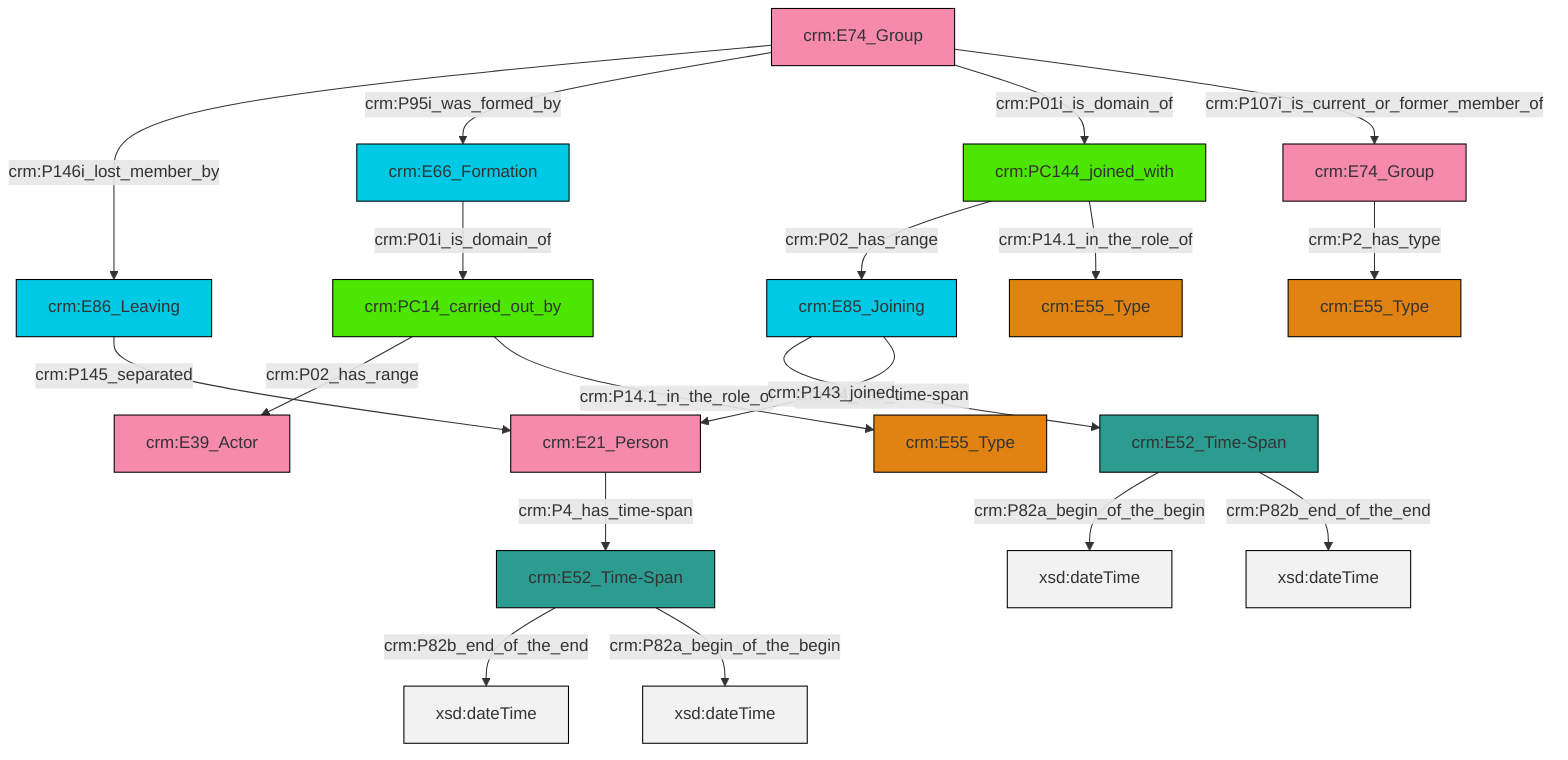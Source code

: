 graph TD
classDef Literal fill:#f2f2f2,stroke:#000000;
classDef CRM_Entity fill:#FFFFFF,stroke:#000000;
classDef Temporal_Entity fill:#00C9E6, stroke:#000000;
classDef Type fill:#E18312, stroke:#000000;
classDef Time-Span fill:#2C9C91, stroke:#000000;
classDef Appellation fill:#FFEB7F, stroke:#000000;
classDef Place fill:#008836, stroke:#000000;
classDef Persistent_Item fill:#B266B2, stroke:#000000;
classDef Conceptual_Object fill:#FFD700, stroke:#000000;
classDef Physical_Thing fill:#D2B48C, stroke:#000000;
classDef Actor fill:#f58aad, stroke:#000000;
classDef PC_Classes fill:#4ce600, stroke:#000000;
classDef Multi fill:#cccccc,stroke:#000000;

0["crm:E66_Formation"]:::Temporal_Entity -->|crm:P01i_is_domain_of| 1["crm:PC14_carried_out_by"]:::PC_Classes
5["crm:E52_Time-Span"]:::Time-Span -->|crm:P82a_begin_of_the_begin| 6[xsd:dateTime]:::Literal
11["crm:E74_Group"]:::Actor -->|crm:P146i_lost_member_by| 9["crm:E86_Leaving"]:::Temporal_Entity
1["crm:PC14_carried_out_by"]:::PC_Classes -->|crm:P02_has_range| 12["crm:E39_Actor"]:::Actor
13["crm:E52_Time-Span"]:::Time-Span -->|crm:P82b_end_of_the_end| 15[xsd:dateTime]:::Literal
1["crm:PC14_carried_out_by"]:::PC_Classes -->|crm:P14.1_in_the_role_of| 18["crm:E55_Type"]:::Type
5["crm:E52_Time-Span"]:::Time-Span -->|crm:P82b_end_of_the_end| 19[xsd:dateTime]:::Literal
9["crm:E86_Leaving"]:::Temporal_Entity -->|crm:P145_separated| 16["crm:E21_Person"]:::Actor
16["crm:E21_Person"]:::Actor -->|crm:P4_has_time-span| 13["crm:E52_Time-Span"]:::Time-Span
21["crm:PC144_joined_with"]:::PC_Classes -->|crm:P02_has_range| 22["crm:E85_Joining"]:::Temporal_Entity
11["crm:E74_Group"]:::Actor -->|crm:P95i_was_formed_by| 0["crm:E66_Formation"]:::Temporal_Entity
22["crm:E85_Joining"]:::Temporal_Entity -->|crm:P4_has_time-span| 5["crm:E52_Time-Span"]:::Time-Span
13["crm:E52_Time-Span"]:::Time-Span -->|crm:P82a_begin_of_the_begin| 30[xsd:dateTime]:::Literal
21["crm:PC144_joined_with"]:::PC_Classes -->|crm:P14.1_in_the_role_of| 26["crm:E55_Type"]:::Type
11["crm:E74_Group"]:::Actor -->|crm:P01i_is_domain_of| 21["crm:PC144_joined_with"]:::PC_Classes
22["crm:E85_Joining"]:::Temporal_Entity -->|crm:P143_joined| 16["crm:E21_Person"]:::Actor
11["crm:E74_Group"]:::Actor -->|crm:P107i_is_current_or_former_member_of| 2["crm:E74_Group"]:::Actor
2["crm:E74_Group"]:::Actor -->|crm:P2_has_type| 7["crm:E55_Type"]:::Type